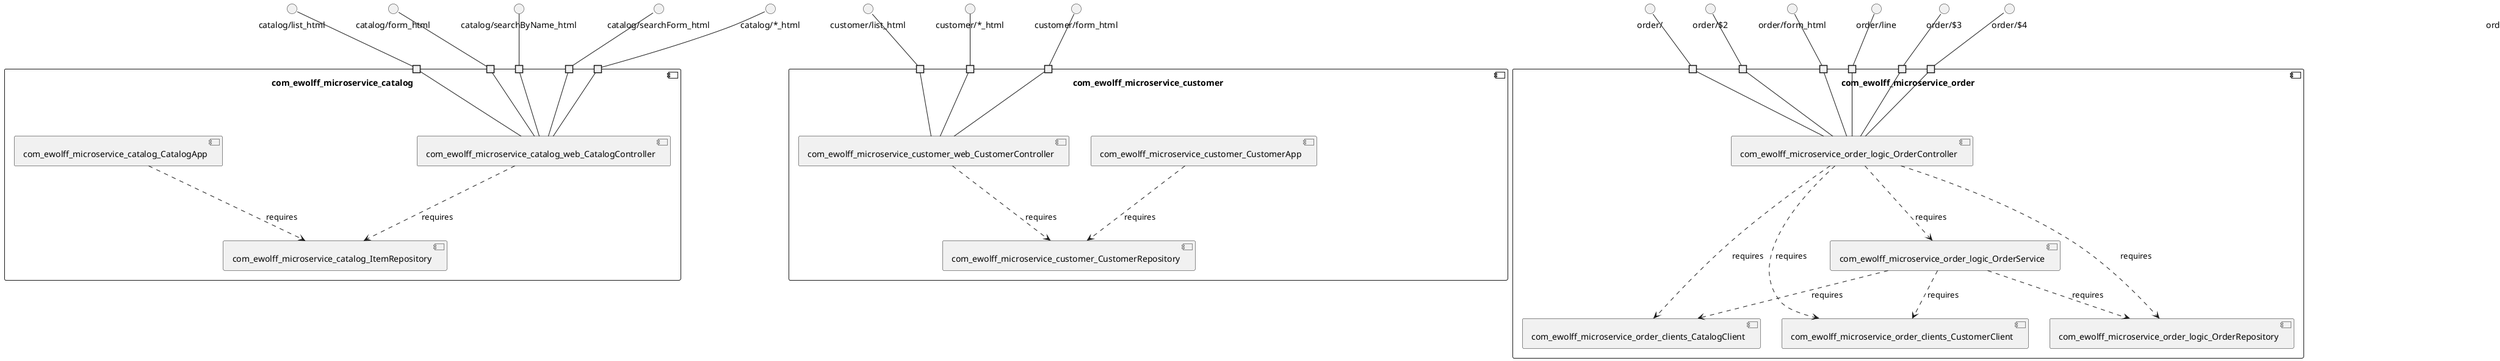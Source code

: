 @startuml
skinparam fixCircleLabelOverlapping true
skinparam componentStyle uml2
component "com_ewolff_microservice_catalog\n\n\n\n\n\n" {
[com_ewolff_microservice_catalog_ItemRepository]
[com_ewolff_microservice_catalog_web_CatalogController]
[com_ewolff_microservice_catalog_CatalogApp]
portin " " as com_ewolff_microservice_catalog_requires_catalog__html
portin " " as com_ewolff_microservice_catalog_requires_catalog_form_html
portin " " as com_ewolff_microservice_catalog_requires_catalog_searchForm_html
portin " " as com_ewolff_microservice_catalog_requires_catalog_searchByName_html
portin " " as com_ewolff_microservice_catalog_requires_catalog_list_html
[com_ewolff_microservice_catalog_CatalogApp]..>[com_ewolff_microservice_catalog_ItemRepository] : requires
[com_ewolff_microservice_catalog_web_CatalogController]..>[com_ewolff_microservice_catalog_ItemRepository] : requires
"com_ewolff_microservice_catalog_requires_catalog_searchByName_html"--[com_ewolff_microservice_catalog_web_CatalogController]
"com_ewolff_microservice_catalog_requires_catalog_form_html"--[com_ewolff_microservice_catalog_web_CatalogController]
"com_ewolff_microservice_catalog_requires_catalog_list_html"--[com_ewolff_microservice_catalog_web_CatalogController]
"com_ewolff_microservice_catalog_requires_catalog__html"--[com_ewolff_microservice_catalog_web_CatalogController]
"com_ewolff_microservice_catalog_requires_catalog_searchForm_html"--[com_ewolff_microservice_catalog_web_CatalogController]
}
interface "catalog/*_html" as interface.catalog__html
interface.catalog__html--"com_ewolff_microservice_catalog_requires_catalog__html"
interface "catalog/form_html" as interface.catalog_form_html
interface.catalog_form_html--"com_ewolff_microservice_catalog_requires_catalog_form_html"
interface "catalog/list_html" as interface.catalog_list_html
interface.catalog_list_html--"com_ewolff_microservice_catalog_requires_catalog_list_html"
interface "catalog/searchByName_html" as interface.catalog_searchByName_html
interface.catalog_searchByName_html--"com_ewolff_microservice_catalog_requires_catalog_searchByName_html"
interface "catalog/searchForm_html" as interface.catalog_searchForm_html
interface.catalog_searchForm_html--"com_ewolff_microservice_catalog_requires_catalog_searchForm_html"
component "com_ewolff_microservice_customer\n\n\n\n\n\n" {
[com_ewolff_microservice_customer_CustomerRepository]
[com_ewolff_microservice_customer_CustomerApp]
[com_ewolff_microservice_customer_web_CustomerController]
portin " " as com_ewolff_microservice_customer_requires_customer_list_html
portin " " as com_ewolff_microservice_customer_requires_customer__html
portin " " as com_ewolff_microservice_customer_requires_customer_form_html
[com_ewolff_microservice_customer_CustomerApp]..>[com_ewolff_microservice_customer_CustomerRepository] : requires
[com_ewolff_microservice_customer_web_CustomerController]..>[com_ewolff_microservice_customer_CustomerRepository] : requires
"com_ewolff_microservice_customer_requires_customer_list_html"--[com_ewolff_microservice_customer_web_CustomerController]
"com_ewolff_microservice_customer_requires_customer_form_html"--[com_ewolff_microservice_customer_web_CustomerController]
"com_ewolff_microservice_customer_requires_customer__html"--[com_ewolff_microservice_customer_web_CustomerController]
}
interface "customer/*_html" as interface.customer__html
interface.customer__html--"com_ewolff_microservice_customer_requires_customer__html"
interface "customer/form_html" as interface.customer_form_html
interface.customer_form_html--"com_ewolff_microservice_customer_requires_customer_form_html"
interface "customer/list_html" as interface.customer_list_html
interface.customer_list_html--"com_ewolff_microservice_customer_requires_customer_list_html"
component "com_ewolff_microservice_order\n\n\n\n\n\n" {
[com_ewolff_microservice_order_clients_CatalogClient]
[com_ewolff_microservice_order_clients_CustomerClient]
[com_ewolff_microservice_order_logic_OrderRepository]
[com_ewolff_microservice_order_logic_OrderService]
[com_ewolff_microservice_order_logic_OrderController]
portin " " as com_ewolff_microservice_order_requires_order_4
portin " " as com_ewolff_microservice_order_requires_order_form_html
portin " " as com_ewolff_microservice_order_requires_order_3
portin " " as com_ewolff_microservice_order_requires_order_line
portin " " as com_ewolff_microservice_order_requires_order_
portin " " as com_ewolff_microservice_order_requires_order_2
[com_ewolff_microservice_order_logic_OrderService]..>[com_ewolff_microservice_order_clients_CatalogClient] : requires
[com_ewolff_microservice_order_logic_OrderService]..>[com_ewolff_microservice_order_clients_CustomerClient] : requires
[com_ewolff_microservice_order_logic_OrderController]..>[com_ewolff_microservice_order_logic_OrderRepository] : requires
[com_ewolff_microservice_order_logic_OrderController]..>[com_ewolff_microservice_order_logic_OrderService] : requires
[com_ewolff_microservice_order_logic_OrderController]..>[com_ewolff_microservice_order_clients_CatalogClient] : requires
[com_ewolff_microservice_order_logic_OrderController]..>[com_ewolff_microservice_order_clients_CustomerClient] : requires
[com_ewolff_microservice_order_logic_OrderService]..>[com_ewolff_microservice_order_logic_OrderRepository] : requires
"com_ewolff_microservice_order_requires_order_form_html"--[com_ewolff_microservice_order_logic_OrderController]
"com_ewolff_microservice_order_requires_order_4"--[com_ewolff_microservice_order_logic_OrderController]
"com_ewolff_microservice_order_requires_order_3"--[com_ewolff_microservice_order_logic_OrderController]
"com_ewolff_microservice_order_requires_order_2"--[com_ewolff_microservice_order_logic_OrderController]
"com_ewolff_microservice_order_requires_order_"--[com_ewolff_microservice_order_logic_OrderController]
"com_ewolff_microservice_order_requires_order_line"--[com_ewolff_microservice_order_logic_OrderController]
}
interface "order/$2" as interface.order_2
interface.order_2--"com_ewolff_microservice_order_requires_order_2"
interface "order/$3" as interface.order_3
interface.order_3--"com_ewolff_microservice_order_requires_order_3"
interface "order/$4" as interface.order_4
interface.order_4--"com_ewolff_microservice_order_requires_order_4"
interface "order/" as interface.order_
interface.order_--"com_ewolff_microservice_order_requires_order_"
interface "order/form_html" as interface.order_form_html
interface.order_form_html--"com_ewolff_microservice_order_requires_order_form_html"
interface "order/line" as interface.order_line
interface.order_line--"com_ewolff_microservice_order_requires_order_line"
component "com_ewolff_microservice_order_catalogstub_CatalogStub\n\n\n\n\n\n" {
[com_ewolff_microservice_order_catalogstub_CatalogStub]
portin " " as com_ewolff_microservice_order_catalogstub_CatalogStub_requires_order_catalog
"com_ewolff_microservice_order_catalogstub_CatalogStub_requires_order_catalog"--[com_ewolff_microservice_order_catalogstub_CatalogStub]
}
interface "order/catalog" as interface.order_catalog
interface.order_catalog--"com_ewolff_microservice_order_catalogstub_CatalogStub_requires_order_catalog"
component "com_ewolff_microservice_order_customerstub_CustomerStub\n\n\n\n\n\n" {
[com_ewolff_microservice_order_customerstub_CustomerStub]
portin " " as com_ewolff_microservice_order_customerstub_CustomerStub_requires_order_customer
"com_ewolff_microservice_order_customerstub_CustomerStub_requires_order_customer"--[com_ewolff_microservice_order_customerstub_CustomerStub]
}
interface "order/customer" as interface.order_customer
interface.order_customer--"com_ewolff_microservice_order_customerstub_CustomerStub_requires_order_customer"

@enduml
